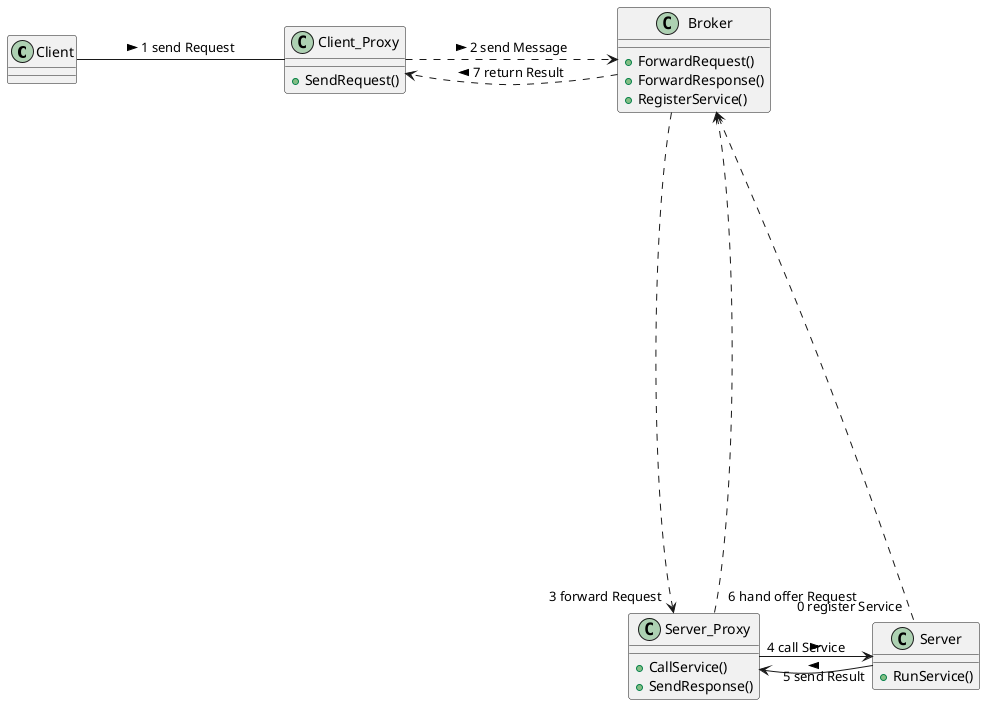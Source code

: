 @startuml

skinparam nodesep 100
skinparam ranksep 500

class Client{}

class Client_Proxy {
    + SendRequest()
}

class Broker {
    + ForwardRequest()
    + ForwardResponse()
    + RegisterService()
}

class Server_Proxy {
    + CallService()
    + SendResponse()
}

class Server {
    + RunService()
}
'' Connections 
Client - Client_Proxy : 1 send Request >
Client_Proxy .> Broker: 2 send Message >
Broker .> Client_Proxy: 7 return Result  >
Broker .>"3 forward Request"  Server_Proxy 
Server_Proxy "6 hand offer Request" .> Broker
Server_Proxy -> Server: "4 call Service" >
Server -> Server_Proxy:"5 send Result" >
Broker <.. "0 register Service"  Server


@enduml